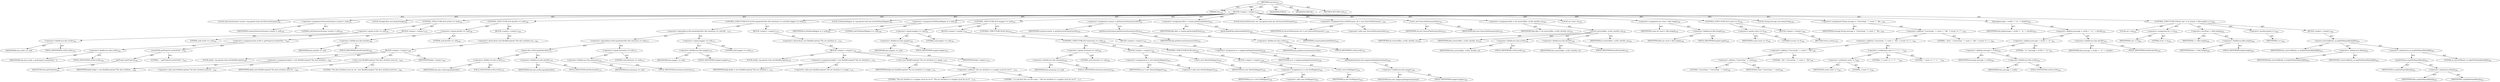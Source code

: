 digraph "execute" {  
"111669149702" [label = <(METHOD,execute)<SUB>157</SUB>> ]
"115964116998" [label = <(PARAM,this)<SUB>157</SUB>> ]
"25769803784" [label = <(BLOCK,&lt;empty&gt;,&lt;empty&gt;)<SUB>157</SUB>> ]
"94489280513" [label = <(LOCAL,DirectoryScanner scanner: org.apache.tools.ant.DirectoryScanner)<SUB>159</SUB>> ]
"30064771096" [label = <(&lt;operator&gt;.assignment,DirectoryScanner scanner = null)<SUB>159</SUB>> ]
"68719476763" [label = <(IDENTIFIER,scanner,DirectoryScanner scanner = null)<SUB>159</SUB>> ]
"90194313218" [label = <(LITERAL,null,DirectoryScanner scanner = null)<SUB>159</SUB>> ]
"94489280514" [label = <(LOCAL,String[] files: java.lang.String[])<SUB>160</SUB>> ]
"47244640257" [label = <(CONTROL_STRUCTURE,IF,if (srcDir == null))<SUB>163</SUB>> ]
"30064771097" [label = <(&lt;operator&gt;.equals,srcDir == null)<SUB>163</SUB>> ]
"30064771098" [label = <(&lt;operator&gt;.fieldAccess,this.srcDir)<SUB>163</SUB>> ]
"68719476764" [label = <(IDENTIFIER,this,srcDir == null)> ]
"55834574857" [label = <(FIELD_IDENTIFIER,srcDir,srcDir)<SUB>163</SUB>> ]
"90194313219" [label = <(LITERAL,null,srcDir == null)<SUB>163</SUB>> ]
"25769803785" [label = <(BLOCK,&lt;empty&gt;,&lt;empty&gt;)<SUB>163</SUB>> ]
"30064771099" [label = <(&lt;operator&gt;.assignment,this.srcDir = getProject().resolveFile(&quot;.&quot;))<SUB>164</SUB>> ]
"30064771100" [label = <(&lt;operator&gt;.fieldAccess,this.srcDir)<SUB>164</SUB>> ]
"68719476765" [label = <(IDENTIFIER,this,this.srcDir = getProject().resolveFile(&quot;.&quot;))> ]
"55834574858" [label = <(FIELD_IDENTIFIER,srcDir,srcDir)<SUB>164</SUB>> ]
"30064771101" [label = <(resolveFile,getProject().resolveFile(&quot;.&quot;))<SUB>164</SUB>> ]
"30064771102" [label = <(getProject,getProject())<SUB>164</SUB>> ]
"68719476743" [label = <(IDENTIFIER,this,getProject())<SUB>164</SUB>> ]
"90194313220" [label = <(LITERAL,&quot;.&quot;,getProject().resolveFile(&quot;.&quot;))<SUB>164</SUB>> ]
"47244640258" [label = <(CONTROL_STRUCTURE,IF,if (destDir == null))<SUB>168</SUB>> ]
"30064771103" [label = <(&lt;operator&gt;.equals,destDir == null)<SUB>168</SUB>> ]
"30064771104" [label = <(&lt;operator&gt;.fieldAccess,this.destDir)<SUB>168</SUB>> ]
"68719476766" [label = <(IDENTIFIER,this,destDir == null)> ]
"55834574859" [label = <(FIELD_IDENTIFIER,destDir,destDir)<SUB>168</SUB>> ]
"90194313221" [label = <(LITERAL,null,destDir == null)<SUB>168</SUB>> ]
"25769803786" [label = <(BLOCK,&lt;empty&gt;,&lt;empty&gt;)<SUB>168</SUB>> ]
"30064771105" [label = <(&lt;operator&gt;.throw,throw new BuildException(&quot;The dest attribute mu...)<SUB>169</SUB>> ]
"25769803787" [label = <(BLOCK,&lt;empty&gt;,&lt;empty&gt;)<SUB>169</SUB>> ]
"94489280515" [label = <(LOCAL,$obj1: org.apache.tools.ant.BuildException)<SUB>169</SUB>> ]
"30064771106" [label = <(&lt;operator&gt;.assignment,$obj1 = new BuildException(&quot;The dest attribute ...)<SUB>169</SUB>> ]
"68719476767" [label = <(IDENTIFIER,$obj1,$obj1 = new BuildException(&quot;The dest attribute ...)<SUB>169</SUB>> ]
"30064771107" [label = <(&lt;operator&gt;.alloc,new BuildException(&quot;The dest attribute must be ...)<SUB>169</SUB>> ]
"30064771108" [label = <(&lt;init&gt;,new BuildException(&quot;The dest attribute must be ...)<SUB>169</SUB>> ]
"68719476768" [label = <(IDENTIFIER,$obj1,new BuildException(&quot;The dest attribute must be ...)<SUB>169</SUB>> ]
"90194313222" [label = <(LITERAL,&quot;The dest attribute must be set.&quot;,new BuildException(&quot;The dest attribute must be ...)<SUB>169</SUB>> ]
"68719476769" [label = <(IDENTIFIER,$obj1,&lt;empty&gt;)<SUB>169</SUB>> ]
"47244640259" [label = <(CONTROL_STRUCTURE,IF,if (srcDir.equals(destDir) &amp;&amp; extension == null &amp;&amp; mapper == null))<SUB>175</SUB>> ]
"30064771109" [label = <(&lt;operator&gt;.logicalAnd,srcDir.equals(destDir) &amp;&amp; extension == null &amp;&amp; ...)<SUB>175</SUB>> ]
"30064771110" [label = <(&lt;operator&gt;.logicalAnd,srcDir.equals(destDir) &amp;&amp; extension == null)<SUB>175</SUB>> ]
"30064771111" [label = <(equals,this.srcDir.equals(destDir))<SUB>175</SUB>> ]
"30064771112" [label = <(&lt;operator&gt;.fieldAccess,this.srcDir)<SUB>175</SUB>> ]
"68719476770" [label = <(IDENTIFIER,this,this.srcDir.equals(destDir))> ]
"55834574860" [label = <(FIELD_IDENTIFIER,srcDir,srcDir)<SUB>175</SUB>> ]
"30064771113" [label = <(&lt;operator&gt;.fieldAccess,this.destDir)<SUB>175</SUB>> ]
"68719476771" [label = <(IDENTIFIER,this,this.srcDir.equals(destDir))> ]
"55834574861" [label = <(FIELD_IDENTIFIER,destDir,destDir)<SUB>175</SUB>> ]
"30064771114" [label = <(&lt;operator&gt;.equals,extension == null)<SUB>175</SUB>> ]
"30064771115" [label = <(&lt;operator&gt;.fieldAccess,this.extension)<SUB>175</SUB>> ]
"68719476772" [label = <(IDENTIFIER,this,extension == null)> ]
"55834574862" [label = <(FIELD_IDENTIFIER,extension,extension)<SUB>175</SUB>> ]
"90194313223" [label = <(LITERAL,null,extension == null)<SUB>175</SUB>> ]
"30064771116" [label = <(&lt;operator&gt;.equals,mapper == null)<SUB>175</SUB>> ]
"30064771117" [label = <(&lt;operator&gt;.fieldAccess,this.mapper)<SUB>175</SUB>> ]
"68719476773" [label = <(IDENTIFIER,this,mapper == null)> ]
"55834574863" [label = <(FIELD_IDENTIFIER,mapper,mapper)<SUB>175</SUB>> ]
"90194313224" [label = <(LITERAL,null,mapper == null)<SUB>175</SUB>> ]
"25769803788" [label = <(BLOCK,&lt;empty&gt;,&lt;empty&gt;)<SUB>175</SUB>> ]
"30064771118" [label = <(&lt;operator&gt;.throw,throw new BuildException(&quot;The ext attribute or ...)<SUB>176</SUB>> ]
"25769803789" [label = <(BLOCK,&lt;empty&gt;,&lt;empty&gt;)<SUB>176</SUB>> ]
"94489280516" [label = <(LOCAL,$obj2: org.apache.tools.ant.BuildException)<SUB>176</SUB>> ]
"30064771119" [label = <(&lt;operator&gt;.assignment,$obj2 = new BuildException(&quot;The ext attribute o...)<SUB>176</SUB>> ]
"68719476774" [label = <(IDENTIFIER,$obj2,$obj2 = new BuildException(&quot;The ext attribute o...)<SUB>176</SUB>> ]
"30064771120" [label = <(&lt;operator&gt;.alloc,new BuildException(&quot;The ext attribute or a mapp...)<SUB>176</SUB>> ]
"30064771121" [label = <(&lt;init&gt;,new BuildException(&quot;The ext attribute or a mapp...)<SUB>176</SUB>> ]
"68719476775" [label = <(IDENTIFIER,$obj2,new BuildException(&quot;The ext attribute or a mapp...)<SUB>176</SUB>> ]
"30064771122" [label = <(&lt;operator&gt;.addition,&quot;The ext attribute or a mapper must be set if&quot; ...)<SUB>176</SUB>> ]
"90194313225" [label = <(LITERAL,&quot;The ext attribute or a mapper must be set if&quot;,&quot;The ext attribute or a mapper must be set if&quot; ...)<SUB>176</SUB>> ]
"90194313226" [label = <(LITERAL,&quot; src and dest dirs are the same.&quot;,&quot;The ext attribute or a mapper must be set if&quot; ...)<SUB>177</SUB>> ]
"68719476776" [label = <(IDENTIFIER,$obj2,&lt;empty&gt;)<SUB>176</SUB>> ]
"94489280517" [label = <(LOCAL,FileNameMapper m: org.apache.tools.ant.util.FileNameMapper)<SUB>180</SUB>> ]
"30064771123" [label = <(&lt;operator&gt;.assignment,FileNameMapper m = null)<SUB>180</SUB>> ]
"68719476777" [label = <(IDENTIFIER,m,FileNameMapper m = null)<SUB>180</SUB>> ]
"90194313227" [label = <(LITERAL,null,FileNameMapper m = null)<SUB>180</SUB>> ]
"47244640260" [label = <(CONTROL_STRUCTURE,IF,if (mapper == null))<SUB>181</SUB>> ]
"30064771124" [label = <(&lt;operator&gt;.equals,mapper == null)<SUB>181</SUB>> ]
"30064771125" [label = <(&lt;operator&gt;.fieldAccess,this.mapper)<SUB>181</SUB>> ]
"68719476778" [label = <(IDENTIFIER,this,mapper == null)> ]
"55834574864" [label = <(FIELD_IDENTIFIER,mapper,mapper)<SUB>181</SUB>> ]
"90194313228" [label = <(LITERAL,null,mapper == null)<SUB>181</SUB>> ]
"25769803790" [label = <(BLOCK,&lt;empty&gt;,&lt;empty&gt;)<SUB>181</SUB>> ]
"47244640261" [label = <(CONTROL_STRUCTURE,IF,if (extension == null))<SUB>182</SUB>> ]
"30064771126" [label = <(&lt;operator&gt;.equals,extension == null)<SUB>182</SUB>> ]
"30064771127" [label = <(&lt;operator&gt;.fieldAccess,this.extension)<SUB>182</SUB>> ]
"68719476779" [label = <(IDENTIFIER,this,extension == null)> ]
"55834574865" [label = <(FIELD_IDENTIFIER,extension,extension)<SUB>182</SUB>> ]
"90194313229" [label = <(LITERAL,null,extension == null)<SUB>182</SUB>> ]
"25769803791" [label = <(BLOCK,&lt;empty&gt;,&lt;empty&gt;)<SUB>182</SUB>> ]
"30064771128" [label = <(&lt;operator&gt;.assignment,m = new IdentityMapper())<SUB>183</SUB>> ]
"68719476780" [label = <(IDENTIFIER,m,m = new IdentityMapper())<SUB>183</SUB>> ]
"30064771129" [label = <(&lt;operator&gt;.alloc,new IdentityMapper())<SUB>183</SUB>> ]
"30064771130" [label = <(&lt;init&gt;,new IdentityMapper())<SUB>183</SUB>> ]
"68719476781" [label = <(IDENTIFIER,m,new IdentityMapper())<SUB>183</SUB>> ]
"47244640262" [label = <(CONTROL_STRUCTURE,ELSE,else)<SUB>184</SUB>> ]
"25769803792" [label = <(BLOCK,&lt;empty&gt;,&lt;empty&gt;)<SUB>184</SUB>> ]
"30064771131" [label = <(&lt;operator&gt;.assignment,m = new ExtMapper())<SUB>185</SUB>> ]
"68719476782" [label = <(IDENTIFIER,m,m = new ExtMapper())<SUB>185</SUB>> ]
"30064771132" [label = <(&lt;operator&gt;.alloc,new ExtMapper())<SUB>185</SUB>> ]
"30064771133" [label = <(&lt;init&gt;,new ExtMapper())<SUB>185</SUB>> ]
"68719476783" [label = <(IDENTIFIER,m,new ExtMapper())<SUB>185</SUB>> ]
"47244640263" [label = <(CONTROL_STRUCTURE,ELSE,else)<SUB>187</SUB>> ]
"25769803793" [label = <(BLOCK,&lt;empty&gt;,&lt;empty&gt;)<SUB>187</SUB>> ]
"30064771134" [label = <(&lt;operator&gt;.assignment,m = mapper.getImplementation())<SUB>188</SUB>> ]
"68719476784" [label = <(IDENTIFIER,m,m = mapper.getImplementation())<SUB>188</SUB>> ]
"30064771135" [label = <(getImplementation,this.mapper.getImplementation())<SUB>188</SUB>> ]
"30064771136" [label = <(&lt;operator&gt;.fieldAccess,this.mapper)<SUB>188</SUB>> ]
"68719476785" [label = <(IDENTIFIER,this,this.mapper.getImplementation())> ]
"55834574866" [label = <(FIELD_IDENTIFIER,mapper,mapper)<SUB>188</SUB>> ]
"30064771137" [label = <(&lt;operator&gt;.assignment,scanner = getDirectoryScanner(srcDir))<SUB>191</SUB>> ]
"68719476786" [label = <(IDENTIFIER,scanner,scanner = getDirectoryScanner(srcDir))<SUB>191</SUB>> ]
"30064771138" [label = <(getDirectoryScanner,getDirectoryScanner(srcDir))<SUB>191</SUB>> ]
"68719476744" [label = <(IDENTIFIER,this,getDirectoryScanner(srcDir))<SUB>191</SUB>> ]
"30064771139" [label = <(&lt;operator&gt;.fieldAccess,this.srcDir)<SUB>191</SUB>> ]
"68719476787" [label = <(IDENTIFIER,this,getDirectoryScanner(srcDir))> ]
"55834574867" [label = <(FIELD_IDENTIFIER,srcDir,srcDir)<SUB>191</SUB>> ]
"30064771140" [label = <(&lt;operator&gt;.assignment,files = scanner.getIncludedFiles())<SUB>192</SUB>> ]
"68719476788" [label = <(IDENTIFIER,files,files = scanner.getIncludedFiles())<SUB>192</SUB>> ]
"30064771141" [label = <(getIncludedFiles,getIncludedFiles())<SUB>192</SUB>> ]
"68719476789" [label = <(IDENTIFIER,scanner,getIncludedFiles())<SUB>192</SUB>> ]
"94489280518" [label = <(LOCAL,SourceFileScanner sfs: org.apache.tools.ant.util.SourceFileScanner)<SUB>193</SUB>> ]
"30064771142" [label = <(&lt;operator&gt;.assignment,SourceFileScanner sfs = new SourceFileScanner(t...)<SUB>193</SUB>> ]
"68719476790" [label = <(IDENTIFIER,sfs,SourceFileScanner sfs = new SourceFileScanner(t...)<SUB>193</SUB>> ]
"30064771143" [label = <(&lt;operator&gt;.alloc,new SourceFileScanner(this))<SUB>193</SUB>> ]
"30064771144" [label = <(&lt;init&gt;,new SourceFileScanner(this))<SUB>193</SUB>> ]
"68719476791" [label = <(IDENTIFIER,sfs,new SourceFileScanner(this))<SUB>193</SUB>> ]
"68719476745" [label = <(IDENTIFIER,this,new SourceFileScanner(this))<SUB>193</SUB>> ]
"30064771145" [label = <(&lt;operator&gt;.assignment,files = sfs.restrict(files, srcDir, destDir, m))<SUB>194</SUB>> ]
"68719476792" [label = <(IDENTIFIER,files,files = sfs.restrict(files, srcDir, destDir, m))<SUB>194</SUB>> ]
"30064771146" [label = <(restrict,restrict(files, srcDir, destDir, m))<SUB>194</SUB>> ]
"68719476793" [label = <(IDENTIFIER,sfs,restrict(files, srcDir, destDir, m))<SUB>194</SUB>> ]
"68719476794" [label = <(IDENTIFIER,files,restrict(files, srcDir, destDir, m))<SUB>194</SUB>> ]
"30064771147" [label = <(&lt;operator&gt;.fieldAccess,this.srcDir)<SUB>194</SUB>> ]
"68719476795" [label = <(IDENTIFIER,this,restrict(files, srcDir, destDir, m))> ]
"55834574868" [label = <(FIELD_IDENTIFIER,srcDir,srcDir)<SUB>194</SUB>> ]
"30064771148" [label = <(&lt;operator&gt;.fieldAccess,this.destDir)<SUB>194</SUB>> ]
"68719476796" [label = <(IDENTIFIER,this,restrict(files, srcDir, destDir, m))> ]
"55834574869" [label = <(FIELD_IDENTIFIER,destDir,destDir)<SUB>194</SUB>> ]
"68719476797" [label = <(IDENTIFIER,m,restrict(files, srcDir, destDir, m))<SUB>194</SUB>> ]
"94489280519" [label = <(LOCAL,int count: int)<SUB>195</SUB>> ]
"30064771149" [label = <(&lt;operator&gt;.assignment,int count = files.length)<SUB>195</SUB>> ]
"68719476798" [label = <(IDENTIFIER,count,int count = files.length)<SUB>195</SUB>> ]
"30064771150" [label = <(&lt;operator&gt;.fieldAccess,files.length)<SUB>195</SUB>> ]
"68719476799" [label = <(IDENTIFIER,files,int count = files.length)<SUB>195</SUB>> ]
"55834574870" [label = <(FIELD_IDENTIFIER,length,length)<SUB>195</SUB>> ]
"47244640264" [label = <(CONTROL_STRUCTURE,IF,if (count == 0))<SUB>196</SUB>> ]
"30064771151" [label = <(&lt;operator&gt;.equals,count == 0)<SUB>196</SUB>> ]
"68719476800" [label = <(IDENTIFIER,count,count == 0)<SUB>196</SUB>> ]
"90194313230" [label = <(LITERAL,0,count == 0)<SUB>196</SUB>> ]
"25769803794" [label = <(BLOCK,&lt;empty&gt;,&lt;empty&gt;)<SUB>196</SUB>> ]
"146028888065" [label = <(RETURN,return;,return;)<SUB>197</SUB>> ]
"94489280520" [label = <(LOCAL,String message: java.lang.String)<SUB>199</SUB>> ]
"30064771152" [label = <(&lt;operator&gt;.assignment,String message = &quot;Converting &quot; + count + &quot; file...)<SUB>199</SUB>> ]
"68719476801" [label = <(IDENTIFIER,message,String message = &quot;Converting &quot; + count + &quot; file...)<SUB>199</SUB>> ]
"30064771153" [label = <(&lt;operator&gt;.addition,&quot;Converting &quot; + count + &quot; file&quot; + (count != 1 ?...)<SUB>199</SUB>> ]
"30064771154" [label = <(&lt;operator&gt;.addition,&quot;Converting &quot; + count + &quot; file&quot; + (count != 1 ?...)<SUB>199</SUB>> ]
"30064771155" [label = <(&lt;operator&gt;.addition,&quot;Converting &quot; + count + &quot; file&quot;)<SUB>199</SUB>> ]
"30064771156" [label = <(&lt;operator&gt;.addition,&quot;Converting &quot; + count)<SUB>199</SUB>> ]
"90194313231" [label = <(LITERAL,&quot;Converting &quot;,&quot;Converting &quot; + count)<SUB>199</SUB>> ]
"68719476802" [label = <(IDENTIFIER,count,&quot;Converting &quot; + count)<SUB>199</SUB>> ]
"90194313232" [label = <(LITERAL,&quot; file&quot;,&quot;Converting &quot; + count + &quot; file&quot;)<SUB>199</SUB>> ]
"30064771157" [label = <(&lt;operator&gt;.conditional,count != 1 ? &quot;s&quot; : &quot;&quot;)<SUB>200</SUB>> ]
"30064771158" [label = <(&lt;operator&gt;.notEquals,count != 1)<SUB>200</SUB>> ]
"68719476803" [label = <(IDENTIFIER,count,count != 1)<SUB>200</SUB>> ]
"90194313233" [label = <(LITERAL,1,count != 1)<SUB>200</SUB>> ]
"90194313234" [label = <(LITERAL,&quot;s&quot;,count != 1 ? &quot;s&quot; : &quot;&quot;)<SUB>200</SUB>> ]
"90194313235" [label = <(LITERAL,&quot;&quot;,count != 1 ? &quot;s&quot; : &quot;&quot;)<SUB>200</SUB>> ]
"90194313236" [label = <(LITERAL,&quot; from &quot;,&quot;Converting &quot; + count + &quot; file&quot; + (count != 1 ?...)<SUB>200</SUB>> ]
"30064771159" [label = <(log,log(message + srcDir + &quot; to &quot; + destDir))<SUB>201</SUB>> ]
"68719476746" [label = <(IDENTIFIER,this,log(message + srcDir + &quot; to &quot; + destDir))<SUB>201</SUB>> ]
"30064771160" [label = <(&lt;operator&gt;.addition,message + srcDir + &quot; to &quot; + destDir)<SUB>201</SUB>> ]
"30064771161" [label = <(&lt;operator&gt;.addition,message + srcDir + &quot; to &quot;)<SUB>201</SUB>> ]
"30064771162" [label = <(&lt;operator&gt;.addition,message + srcDir)<SUB>201</SUB>> ]
"68719476804" [label = <(IDENTIFIER,message,message + srcDir)<SUB>201</SUB>> ]
"30064771163" [label = <(&lt;operator&gt;.fieldAccess,this.srcDir)<SUB>201</SUB>> ]
"68719476805" [label = <(IDENTIFIER,this,message + srcDir)> ]
"55834574871" [label = <(FIELD_IDENTIFIER,srcDir,srcDir)<SUB>201</SUB>> ]
"90194313237" [label = <(LITERAL,&quot; to &quot;,message + srcDir + &quot; to &quot;)<SUB>201</SUB>> ]
"30064771164" [label = <(&lt;operator&gt;.fieldAccess,this.destDir)<SUB>201</SUB>> ]
"68719476806" [label = <(IDENTIFIER,this,message + srcDir + &quot; to &quot; + destDir)> ]
"55834574872" [label = <(FIELD_IDENTIFIER,destDir,destDir)<SUB>201</SUB>> ]
"47244640265" [label = <(CONTROL_STRUCTURE,FOR,for (int i = 0; Some(i &lt; files.length); i++))<SUB>202</SUB>> ]
"94489280521" [label = <(LOCAL,int i: int)<SUB>202</SUB>> ]
"30064771165" [label = <(&lt;operator&gt;.assignment,int i = 0)<SUB>202</SUB>> ]
"68719476807" [label = <(IDENTIFIER,i,int i = 0)<SUB>202</SUB>> ]
"90194313238" [label = <(LITERAL,0,int i = 0)<SUB>202</SUB>> ]
"30064771166" [label = <(&lt;operator&gt;.lessThan,i &lt; files.length)<SUB>202</SUB>> ]
"68719476808" [label = <(IDENTIFIER,i,i &lt; files.length)<SUB>202</SUB>> ]
"30064771167" [label = <(&lt;operator&gt;.fieldAccess,files.length)<SUB>202</SUB>> ]
"68719476809" [label = <(IDENTIFIER,files,i &lt; files.length)<SUB>202</SUB>> ]
"55834574873" [label = <(FIELD_IDENTIFIER,length,length)<SUB>202</SUB>> ]
"30064771168" [label = <(&lt;operator&gt;.postIncrement,i++)<SUB>202</SUB>> ]
"68719476810" [label = <(IDENTIFIER,i,i++)<SUB>202</SUB>> ]
"25769803795" [label = <(BLOCK,&lt;empty&gt;,&lt;empty&gt;)<SUB>202</SUB>> ]
"30064771169" [label = <(convert,convert(files[i], m.mapFileName(files[i])[0]))<SUB>203</SUB>> ]
"68719476747" [label = <(IDENTIFIER,this,convert(files[i], m.mapFileName(files[i])[0]))<SUB>203</SUB>> ]
"30064771170" [label = <(&lt;operator&gt;.indexAccess,files[i])<SUB>203</SUB>> ]
"68719476811" [label = <(IDENTIFIER,files,convert(files[i], m.mapFileName(files[i])[0]))<SUB>203</SUB>> ]
"68719476812" [label = <(IDENTIFIER,i,convert(files[i], m.mapFileName(files[i])[0]))<SUB>203</SUB>> ]
"30064771171" [label = <(&lt;operator&gt;.indexAccess,m.mapFileName(files[i])[0])<SUB>203</SUB>> ]
"30064771172" [label = <(mapFileName,mapFileName(files[i]))<SUB>203</SUB>> ]
"68719476813" [label = <(IDENTIFIER,m,mapFileName(files[i]))<SUB>203</SUB>> ]
"30064771173" [label = <(&lt;operator&gt;.indexAccess,files[i])<SUB>203</SUB>> ]
"68719476814" [label = <(IDENTIFIER,files,mapFileName(files[i]))<SUB>203</SUB>> ]
"68719476815" [label = <(IDENTIFIER,i,mapFileName(files[i]))<SUB>203</SUB>> ]
"90194313239" [label = <(LITERAL,0,convert(files[i], m.mapFileName(files[i])[0]))<SUB>203</SUB>> ]
"133143986194" [label = <(MODIFIER,PUBLIC)> ]
"133143986195" [label = <(MODIFIER,VIRTUAL)> ]
"128849018886" [label = <(METHOD_RETURN,void)<SUB>157</SUB>> ]
  "111669149702" -> "115964116998"  [ label = "AST: "] 
  "111669149702" -> "25769803784"  [ label = "AST: "] 
  "111669149702" -> "133143986194"  [ label = "AST: "] 
  "111669149702" -> "133143986195"  [ label = "AST: "] 
  "111669149702" -> "128849018886"  [ label = "AST: "] 
  "25769803784" -> "94489280513"  [ label = "AST: "] 
  "25769803784" -> "30064771096"  [ label = "AST: "] 
  "25769803784" -> "94489280514"  [ label = "AST: "] 
  "25769803784" -> "47244640257"  [ label = "AST: "] 
  "25769803784" -> "47244640258"  [ label = "AST: "] 
  "25769803784" -> "47244640259"  [ label = "AST: "] 
  "25769803784" -> "94489280517"  [ label = "AST: "] 
  "25769803784" -> "30064771123"  [ label = "AST: "] 
  "25769803784" -> "47244640260"  [ label = "AST: "] 
  "25769803784" -> "30064771137"  [ label = "AST: "] 
  "25769803784" -> "30064771140"  [ label = "AST: "] 
  "25769803784" -> "94489280518"  [ label = "AST: "] 
  "25769803784" -> "30064771142"  [ label = "AST: "] 
  "25769803784" -> "30064771144"  [ label = "AST: "] 
  "25769803784" -> "30064771145"  [ label = "AST: "] 
  "25769803784" -> "94489280519"  [ label = "AST: "] 
  "25769803784" -> "30064771149"  [ label = "AST: "] 
  "25769803784" -> "47244640264"  [ label = "AST: "] 
  "25769803784" -> "94489280520"  [ label = "AST: "] 
  "25769803784" -> "30064771152"  [ label = "AST: "] 
  "25769803784" -> "30064771159"  [ label = "AST: "] 
  "25769803784" -> "47244640265"  [ label = "AST: "] 
  "30064771096" -> "68719476763"  [ label = "AST: "] 
  "30064771096" -> "90194313218"  [ label = "AST: "] 
  "47244640257" -> "30064771097"  [ label = "AST: "] 
  "47244640257" -> "25769803785"  [ label = "AST: "] 
  "30064771097" -> "30064771098"  [ label = "AST: "] 
  "30064771097" -> "90194313219"  [ label = "AST: "] 
  "30064771098" -> "68719476764"  [ label = "AST: "] 
  "30064771098" -> "55834574857"  [ label = "AST: "] 
  "25769803785" -> "30064771099"  [ label = "AST: "] 
  "30064771099" -> "30064771100"  [ label = "AST: "] 
  "30064771099" -> "30064771101"  [ label = "AST: "] 
  "30064771100" -> "68719476765"  [ label = "AST: "] 
  "30064771100" -> "55834574858"  [ label = "AST: "] 
  "30064771101" -> "30064771102"  [ label = "AST: "] 
  "30064771101" -> "90194313220"  [ label = "AST: "] 
  "30064771102" -> "68719476743"  [ label = "AST: "] 
  "47244640258" -> "30064771103"  [ label = "AST: "] 
  "47244640258" -> "25769803786"  [ label = "AST: "] 
  "30064771103" -> "30064771104"  [ label = "AST: "] 
  "30064771103" -> "90194313221"  [ label = "AST: "] 
  "30064771104" -> "68719476766"  [ label = "AST: "] 
  "30064771104" -> "55834574859"  [ label = "AST: "] 
  "25769803786" -> "30064771105"  [ label = "AST: "] 
  "30064771105" -> "25769803787"  [ label = "AST: "] 
  "25769803787" -> "94489280515"  [ label = "AST: "] 
  "25769803787" -> "30064771106"  [ label = "AST: "] 
  "25769803787" -> "30064771108"  [ label = "AST: "] 
  "25769803787" -> "68719476769"  [ label = "AST: "] 
  "30064771106" -> "68719476767"  [ label = "AST: "] 
  "30064771106" -> "30064771107"  [ label = "AST: "] 
  "30064771108" -> "68719476768"  [ label = "AST: "] 
  "30064771108" -> "90194313222"  [ label = "AST: "] 
  "47244640259" -> "30064771109"  [ label = "AST: "] 
  "47244640259" -> "25769803788"  [ label = "AST: "] 
  "30064771109" -> "30064771110"  [ label = "AST: "] 
  "30064771109" -> "30064771116"  [ label = "AST: "] 
  "30064771110" -> "30064771111"  [ label = "AST: "] 
  "30064771110" -> "30064771114"  [ label = "AST: "] 
  "30064771111" -> "30064771112"  [ label = "AST: "] 
  "30064771111" -> "30064771113"  [ label = "AST: "] 
  "30064771112" -> "68719476770"  [ label = "AST: "] 
  "30064771112" -> "55834574860"  [ label = "AST: "] 
  "30064771113" -> "68719476771"  [ label = "AST: "] 
  "30064771113" -> "55834574861"  [ label = "AST: "] 
  "30064771114" -> "30064771115"  [ label = "AST: "] 
  "30064771114" -> "90194313223"  [ label = "AST: "] 
  "30064771115" -> "68719476772"  [ label = "AST: "] 
  "30064771115" -> "55834574862"  [ label = "AST: "] 
  "30064771116" -> "30064771117"  [ label = "AST: "] 
  "30064771116" -> "90194313224"  [ label = "AST: "] 
  "30064771117" -> "68719476773"  [ label = "AST: "] 
  "30064771117" -> "55834574863"  [ label = "AST: "] 
  "25769803788" -> "30064771118"  [ label = "AST: "] 
  "30064771118" -> "25769803789"  [ label = "AST: "] 
  "25769803789" -> "94489280516"  [ label = "AST: "] 
  "25769803789" -> "30064771119"  [ label = "AST: "] 
  "25769803789" -> "30064771121"  [ label = "AST: "] 
  "25769803789" -> "68719476776"  [ label = "AST: "] 
  "30064771119" -> "68719476774"  [ label = "AST: "] 
  "30064771119" -> "30064771120"  [ label = "AST: "] 
  "30064771121" -> "68719476775"  [ label = "AST: "] 
  "30064771121" -> "30064771122"  [ label = "AST: "] 
  "30064771122" -> "90194313225"  [ label = "AST: "] 
  "30064771122" -> "90194313226"  [ label = "AST: "] 
  "30064771123" -> "68719476777"  [ label = "AST: "] 
  "30064771123" -> "90194313227"  [ label = "AST: "] 
  "47244640260" -> "30064771124"  [ label = "AST: "] 
  "47244640260" -> "25769803790"  [ label = "AST: "] 
  "47244640260" -> "47244640263"  [ label = "AST: "] 
  "30064771124" -> "30064771125"  [ label = "AST: "] 
  "30064771124" -> "90194313228"  [ label = "AST: "] 
  "30064771125" -> "68719476778"  [ label = "AST: "] 
  "30064771125" -> "55834574864"  [ label = "AST: "] 
  "25769803790" -> "47244640261"  [ label = "AST: "] 
  "47244640261" -> "30064771126"  [ label = "AST: "] 
  "47244640261" -> "25769803791"  [ label = "AST: "] 
  "47244640261" -> "47244640262"  [ label = "AST: "] 
  "30064771126" -> "30064771127"  [ label = "AST: "] 
  "30064771126" -> "90194313229"  [ label = "AST: "] 
  "30064771127" -> "68719476779"  [ label = "AST: "] 
  "30064771127" -> "55834574865"  [ label = "AST: "] 
  "25769803791" -> "30064771128"  [ label = "AST: "] 
  "25769803791" -> "30064771130"  [ label = "AST: "] 
  "30064771128" -> "68719476780"  [ label = "AST: "] 
  "30064771128" -> "30064771129"  [ label = "AST: "] 
  "30064771130" -> "68719476781"  [ label = "AST: "] 
  "47244640262" -> "25769803792"  [ label = "AST: "] 
  "25769803792" -> "30064771131"  [ label = "AST: "] 
  "25769803792" -> "30064771133"  [ label = "AST: "] 
  "30064771131" -> "68719476782"  [ label = "AST: "] 
  "30064771131" -> "30064771132"  [ label = "AST: "] 
  "30064771133" -> "68719476783"  [ label = "AST: "] 
  "47244640263" -> "25769803793"  [ label = "AST: "] 
  "25769803793" -> "30064771134"  [ label = "AST: "] 
  "30064771134" -> "68719476784"  [ label = "AST: "] 
  "30064771134" -> "30064771135"  [ label = "AST: "] 
  "30064771135" -> "30064771136"  [ label = "AST: "] 
  "30064771136" -> "68719476785"  [ label = "AST: "] 
  "30064771136" -> "55834574866"  [ label = "AST: "] 
  "30064771137" -> "68719476786"  [ label = "AST: "] 
  "30064771137" -> "30064771138"  [ label = "AST: "] 
  "30064771138" -> "68719476744"  [ label = "AST: "] 
  "30064771138" -> "30064771139"  [ label = "AST: "] 
  "30064771139" -> "68719476787"  [ label = "AST: "] 
  "30064771139" -> "55834574867"  [ label = "AST: "] 
  "30064771140" -> "68719476788"  [ label = "AST: "] 
  "30064771140" -> "30064771141"  [ label = "AST: "] 
  "30064771141" -> "68719476789"  [ label = "AST: "] 
  "30064771142" -> "68719476790"  [ label = "AST: "] 
  "30064771142" -> "30064771143"  [ label = "AST: "] 
  "30064771144" -> "68719476791"  [ label = "AST: "] 
  "30064771144" -> "68719476745"  [ label = "AST: "] 
  "30064771145" -> "68719476792"  [ label = "AST: "] 
  "30064771145" -> "30064771146"  [ label = "AST: "] 
  "30064771146" -> "68719476793"  [ label = "AST: "] 
  "30064771146" -> "68719476794"  [ label = "AST: "] 
  "30064771146" -> "30064771147"  [ label = "AST: "] 
  "30064771146" -> "30064771148"  [ label = "AST: "] 
  "30064771146" -> "68719476797"  [ label = "AST: "] 
  "30064771147" -> "68719476795"  [ label = "AST: "] 
  "30064771147" -> "55834574868"  [ label = "AST: "] 
  "30064771148" -> "68719476796"  [ label = "AST: "] 
  "30064771148" -> "55834574869"  [ label = "AST: "] 
  "30064771149" -> "68719476798"  [ label = "AST: "] 
  "30064771149" -> "30064771150"  [ label = "AST: "] 
  "30064771150" -> "68719476799"  [ label = "AST: "] 
  "30064771150" -> "55834574870"  [ label = "AST: "] 
  "47244640264" -> "30064771151"  [ label = "AST: "] 
  "47244640264" -> "25769803794"  [ label = "AST: "] 
  "30064771151" -> "68719476800"  [ label = "AST: "] 
  "30064771151" -> "90194313230"  [ label = "AST: "] 
  "25769803794" -> "146028888065"  [ label = "AST: "] 
  "30064771152" -> "68719476801"  [ label = "AST: "] 
  "30064771152" -> "30064771153"  [ label = "AST: "] 
  "30064771153" -> "30064771154"  [ label = "AST: "] 
  "30064771153" -> "90194313236"  [ label = "AST: "] 
  "30064771154" -> "30064771155"  [ label = "AST: "] 
  "30064771154" -> "30064771157"  [ label = "AST: "] 
  "30064771155" -> "30064771156"  [ label = "AST: "] 
  "30064771155" -> "90194313232"  [ label = "AST: "] 
  "30064771156" -> "90194313231"  [ label = "AST: "] 
  "30064771156" -> "68719476802"  [ label = "AST: "] 
  "30064771157" -> "30064771158"  [ label = "AST: "] 
  "30064771157" -> "90194313234"  [ label = "AST: "] 
  "30064771157" -> "90194313235"  [ label = "AST: "] 
  "30064771158" -> "68719476803"  [ label = "AST: "] 
  "30064771158" -> "90194313233"  [ label = "AST: "] 
  "30064771159" -> "68719476746"  [ label = "AST: "] 
  "30064771159" -> "30064771160"  [ label = "AST: "] 
  "30064771160" -> "30064771161"  [ label = "AST: "] 
  "30064771160" -> "30064771164"  [ label = "AST: "] 
  "30064771161" -> "30064771162"  [ label = "AST: "] 
  "30064771161" -> "90194313237"  [ label = "AST: "] 
  "30064771162" -> "68719476804"  [ label = "AST: "] 
  "30064771162" -> "30064771163"  [ label = "AST: "] 
  "30064771163" -> "68719476805"  [ label = "AST: "] 
  "30064771163" -> "55834574871"  [ label = "AST: "] 
  "30064771164" -> "68719476806"  [ label = "AST: "] 
  "30064771164" -> "55834574872"  [ label = "AST: "] 
  "47244640265" -> "94489280521"  [ label = "AST: "] 
  "47244640265" -> "30064771165"  [ label = "AST: "] 
  "47244640265" -> "30064771166"  [ label = "AST: "] 
  "47244640265" -> "30064771168"  [ label = "AST: "] 
  "47244640265" -> "25769803795"  [ label = "AST: "] 
  "30064771165" -> "68719476807"  [ label = "AST: "] 
  "30064771165" -> "90194313238"  [ label = "AST: "] 
  "30064771166" -> "68719476808"  [ label = "AST: "] 
  "30064771166" -> "30064771167"  [ label = "AST: "] 
  "30064771167" -> "68719476809"  [ label = "AST: "] 
  "30064771167" -> "55834574873"  [ label = "AST: "] 
  "30064771168" -> "68719476810"  [ label = "AST: "] 
  "25769803795" -> "30064771169"  [ label = "AST: "] 
  "30064771169" -> "68719476747"  [ label = "AST: "] 
  "30064771169" -> "30064771170"  [ label = "AST: "] 
  "30064771169" -> "30064771171"  [ label = "AST: "] 
  "30064771170" -> "68719476811"  [ label = "AST: "] 
  "30064771170" -> "68719476812"  [ label = "AST: "] 
  "30064771171" -> "30064771172"  [ label = "AST: "] 
  "30064771171" -> "90194313239"  [ label = "AST: "] 
  "30064771172" -> "68719476813"  [ label = "AST: "] 
  "30064771172" -> "30064771173"  [ label = "AST: "] 
  "30064771173" -> "68719476814"  [ label = "AST: "] 
  "30064771173" -> "68719476815"  [ label = "AST: "] 
  "111669149702" -> "115964116998"  [ label = "DDG: "] 
}
